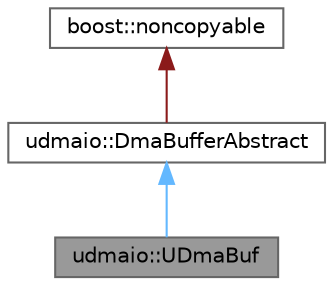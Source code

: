 digraph "udmaio::UDmaBuf"
{
 // INTERACTIVE_SVG=YES
 // LATEX_PDF_SIZE
  bgcolor="transparent";
  edge [fontname=Helvetica,fontsize=10,labelfontname=Helvetica,labelfontsize=10];
  node [fontname=Helvetica,fontsize=10,shape=box,height=0.2,width=0.4];
  Node1 [label="udmaio::UDmaBuf",height=0.2,width=0.4,color="gray40", fillcolor="grey60", style="filled", fontcolor="black",tooltip="DMA data buffer accessed over AXI/UIO, implemented w/ udmabuf (see https://github...."];
  Node2 -> Node1 [dir="back",color="steelblue1",style="solid"];
  Node2 [label="udmaio::DmaBufferAbstract",height=0.2,width=0.4,color="gray40", fillcolor="white", style="filled",URL="$classudmaio_1_1_dma_buffer_abstract.html",tooltip="Base class for DMA data buffer."];
  Node3 -> Node2 [dir="back",color="firebrick4",style="solid"];
  Node3 [label="boost::noncopyable",height=0.2,width=0.4,color="gray40", fillcolor="white", style="filled",tooltip=" "];
}
